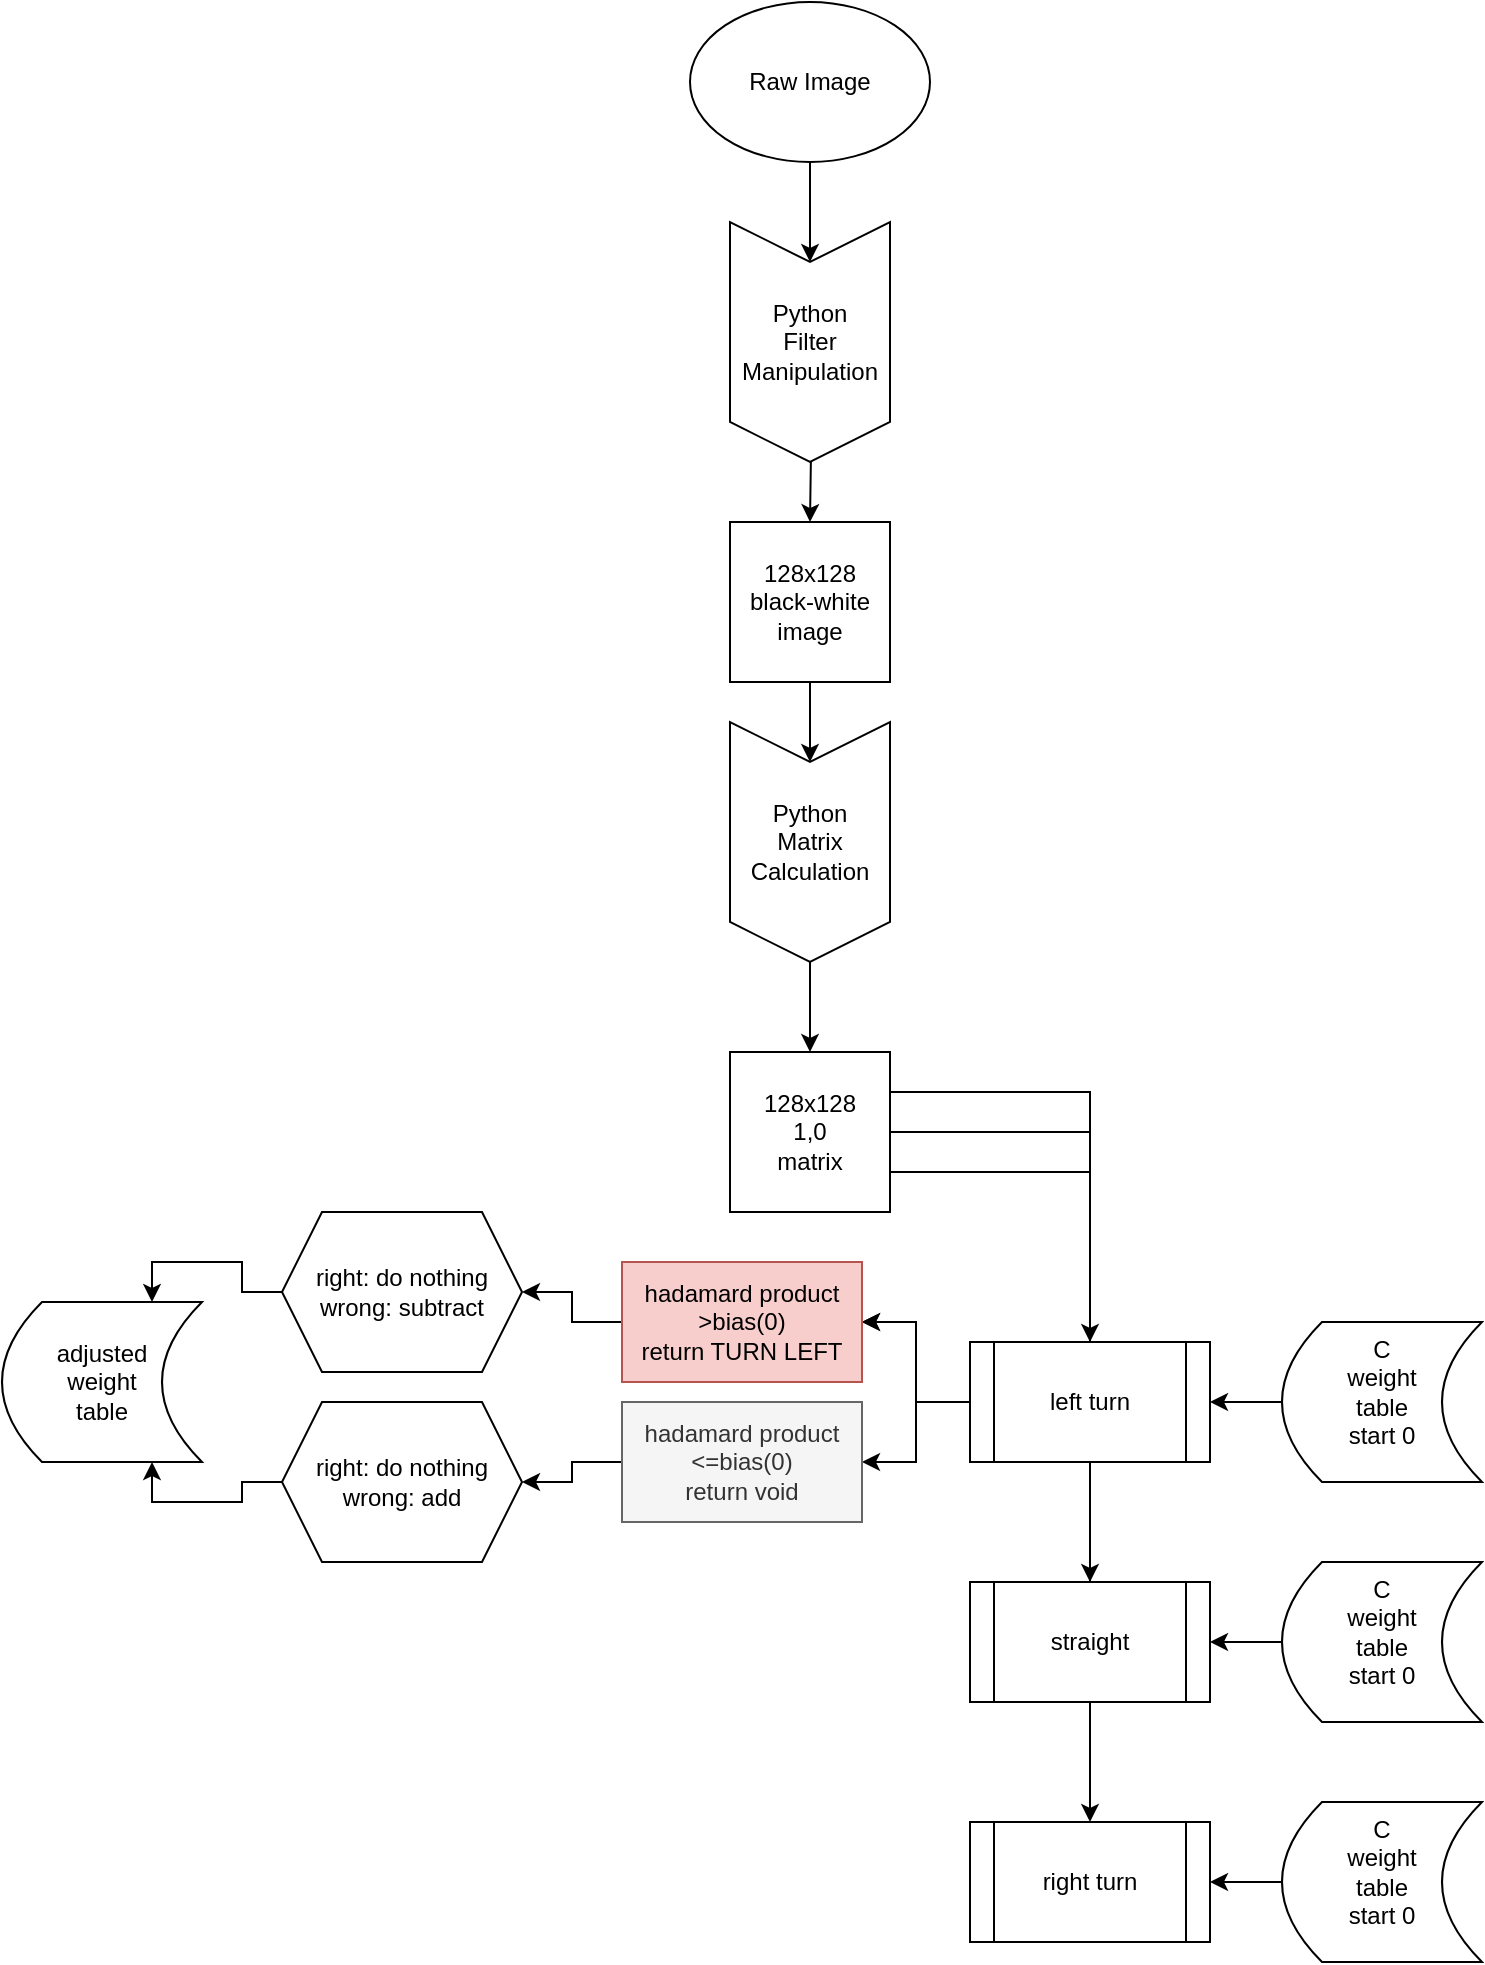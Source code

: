 <mxfile version="22.1.4" type="device">
  <diagram name="第 1 页" id="5Vdj0bUPoH5cyy4fTRvE">
    <mxGraphModel dx="640" dy="752" grid="1" gridSize="10" guides="1" tooltips="1" connect="1" arrows="1" fold="1" page="1" pageScale="1" pageWidth="827" pageHeight="1169" math="0" shadow="0">
      <root>
        <mxCell id="0" />
        <mxCell id="1" parent="0" />
        <mxCell id="T4yrliveisCcEKMSXoTQ-6" style="edgeStyle=orthogonalEdgeStyle;rounded=0;orthogonalLoop=1;jettySize=auto;html=1;" parent="1" source="T4yrliveisCcEKMSXoTQ-1" edge="1">
          <mxGeometry relative="1" as="geometry">
            <mxPoint x="414" y="150" as="targetPoint" />
          </mxGeometry>
        </mxCell>
        <mxCell id="T4yrliveisCcEKMSXoTQ-1" value="Raw Image" style="ellipse;whiteSpace=wrap;html=1;" parent="1" vertex="1">
          <mxGeometry x="354" y="20" width="120" height="80" as="geometry" />
        </mxCell>
        <mxCell id="T4yrliveisCcEKMSXoTQ-9" style="edgeStyle=orthogonalEdgeStyle;rounded=0;orthogonalLoop=1;jettySize=auto;html=1;entryX=0.5;entryY=0;entryDx=0;entryDy=0;" parent="1" target="T4yrliveisCcEKMSXoTQ-8" edge="1">
          <mxGeometry relative="1" as="geometry">
            <mxPoint x="414" y="210" as="sourcePoint" />
          </mxGeometry>
        </mxCell>
        <mxCell id="T4yrliveisCcEKMSXoTQ-12" style="edgeStyle=orthogonalEdgeStyle;rounded=0;orthogonalLoop=1;jettySize=auto;html=1;" parent="1" source="T4yrliveisCcEKMSXoTQ-8" target="T4yrliveisCcEKMSXoTQ-11" edge="1">
          <mxGeometry relative="1" as="geometry" />
        </mxCell>
        <mxCell id="T4yrliveisCcEKMSXoTQ-8" value="128x128&lt;br&gt;black-white&lt;br&gt;image" style="whiteSpace=wrap;html=1;aspect=fixed;" parent="1" vertex="1">
          <mxGeometry x="374" y="280" width="80" height="80" as="geometry" />
        </mxCell>
        <mxCell id="T4yrliveisCcEKMSXoTQ-10" value="Python&lt;br&gt;Filter&lt;br&gt;Manipulation" style="shape=step;perimeter=stepPerimeter;whiteSpace=wrap;html=1;fixedSize=1;rotation=90;textDirection=rtl;fontColor=default;labelBackgroundColor=none;labelBorderColor=none;verticalAlign=middle;horizontal=0;" parent="1" vertex="1">
          <mxGeometry x="354" y="150" width="120" height="80" as="geometry" />
        </mxCell>
        <mxCell id="T4yrliveisCcEKMSXoTQ-14" style="edgeStyle=orthogonalEdgeStyle;rounded=0;orthogonalLoop=1;jettySize=auto;html=1;entryX=0.5;entryY=0;entryDx=0;entryDy=0;" parent="1" source="T4yrliveisCcEKMSXoTQ-11" target="T4yrliveisCcEKMSXoTQ-13" edge="1">
          <mxGeometry relative="1" as="geometry" />
        </mxCell>
        <mxCell id="T4yrliveisCcEKMSXoTQ-11" value="Python&lt;br&gt;Matrix&lt;br&gt;Calculation&lt;br&gt;" style="shape=step;perimeter=stepPerimeter;whiteSpace=wrap;html=1;fixedSize=1;rotation=90;horizontal=0;" parent="1" vertex="1">
          <mxGeometry x="354" y="400" width="120" height="80" as="geometry" />
        </mxCell>
        <mxCell id="T4yrliveisCcEKMSXoTQ-47" style="edgeStyle=orthogonalEdgeStyle;rounded=0;orthogonalLoop=1;jettySize=auto;html=1;exitX=1;exitY=0.25;exitDx=0;exitDy=0;entryX=0.5;entryY=0;entryDx=0;entryDy=0;" parent="1" source="T4yrliveisCcEKMSXoTQ-13" target="T4yrliveisCcEKMSXoTQ-40" edge="1">
          <mxGeometry relative="1" as="geometry" />
        </mxCell>
        <mxCell id="T4yrliveisCcEKMSXoTQ-48" style="edgeStyle=orthogonalEdgeStyle;rounded=0;orthogonalLoop=1;jettySize=auto;html=1;exitX=1;exitY=0.5;exitDx=0;exitDy=0;entryX=0.5;entryY=0;entryDx=0;entryDy=0;" parent="1" source="T4yrliveisCcEKMSXoTQ-13" target="T4yrliveisCcEKMSXoTQ-41" edge="1">
          <mxGeometry relative="1" as="geometry" />
        </mxCell>
        <mxCell id="T4yrliveisCcEKMSXoTQ-49" style="edgeStyle=orthogonalEdgeStyle;rounded=0;orthogonalLoop=1;jettySize=auto;html=1;exitX=1;exitY=0.75;exitDx=0;exitDy=0;entryX=0.5;entryY=0;entryDx=0;entryDy=0;" parent="1" source="T4yrliveisCcEKMSXoTQ-13" target="T4yrliveisCcEKMSXoTQ-39" edge="1">
          <mxGeometry relative="1" as="geometry" />
        </mxCell>
        <mxCell id="T4yrliveisCcEKMSXoTQ-13" value="128x128&lt;br&gt;1,0&lt;br&gt;matrix" style="whiteSpace=wrap;html=1;aspect=fixed;" parent="1" vertex="1">
          <mxGeometry x="374" y="545" width="80" height="80" as="geometry" />
        </mxCell>
        <mxCell id="T4yrliveisCcEKMSXoTQ-44" value="" style="edgeStyle=orthogonalEdgeStyle;rounded=0;orthogonalLoop=1;jettySize=auto;html=1;" parent="1" source="T4yrliveisCcEKMSXoTQ-15" target="T4yrliveisCcEKMSXoTQ-40" edge="1">
          <mxGeometry relative="1" as="geometry" />
        </mxCell>
        <mxCell id="T4yrliveisCcEKMSXoTQ-15" value="C&lt;br&gt;weight&lt;br&gt;table&lt;br&gt;start 0" style="shape=dataStorage;whiteSpace=wrap;html=1;fixedSize=1;rotation=0;horizontal=1;verticalAlign=top;textDirection=rtl;labelPosition=center;verticalLabelPosition=middle;align=center;" parent="1" vertex="1">
          <mxGeometry x="650" y="680" width="100" height="80" as="geometry" />
        </mxCell>
        <mxCell id="T4yrliveisCcEKMSXoTQ-39" value="right turn" style="shape=process;whiteSpace=wrap;html=1;backgroundOutline=1;" parent="1" vertex="1">
          <mxGeometry x="494" y="930" width="120" height="60" as="geometry" />
        </mxCell>
        <mxCell id="AJz7L6_voVuGZgc5kyRE-15" value="" style="edgeStyle=orthogonalEdgeStyle;rounded=0;orthogonalLoop=1;jettySize=auto;html=1;" parent="1" source="T4yrliveisCcEKMSXoTQ-40" target="AJz7L6_voVuGZgc5kyRE-14" edge="1">
          <mxGeometry relative="1" as="geometry" />
        </mxCell>
        <mxCell id="AJz7L6_voVuGZgc5kyRE-16" value="" style="edgeStyle=orthogonalEdgeStyle;rounded=0;orthogonalLoop=1;jettySize=auto;html=1;" parent="1" source="T4yrliveisCcEKMSXoTQ-40" target="AJz7L6_voVuGZgc5kyRE-14" edge="1">
          <mxGeometry relative="1" as="geometry" />
        </mxCell>
        <mxCell id="AJz7L6_voVuGZgc5kyRE-18" style="edgeStyle=orthogonalEdgeStyle;rounded=0;orthogonalLoop=1;jettySize=auto;html=1;entryX=1;entryY=0.5;entryDx=0;entryDy=0;" parent="1" source="T4yrliveisCcEKMSXoTQ-40" target="AJz7L6_voVuGZgc5kyRE-17" edge="1">
          <mxGeometry relative="1" as="geometry" />
        </mxCell>
        <mxCell id="T4yrliveisCcEKMSXoTQ-40" value="left turn" style="shape=process;whiteSpace=wrap;html=1;backgroundOutline=1;" parent="1" vertex="1">
          <mxGeometry x="494" y="690" width="120" height="60" as="geometry" />
        </mxCell>
        <mxCell id="T4yrliveisCcEKMSXoTQ-41" value="straight" style="shape=process;whiteSpace=wrap;html=1;backgroundOutline=1;" parent="1" vertex="1">
          <mxGeometry x="494" y="810" width="120" height="60" as="geometry" />
        </mxCell>
        <mxCell id="T4yrliveisCcEKMSXoTQ-45" value="" style="edgeStyle=orthogonalEdgeStyle;rounded=0;orthogonalLoop=1;jettySize=auto;html=1;" parent="1" source="T4yrliveisCcEKMSXoTQ-42" target="T4yrliveisCcEKMSXoTQ-41" edge="1">
          <mxGeometry relative="1" as="geometry" />
        </mxCell>
        <mxCell id="T4yrliveisCcEKMSXoTQ-42" value="C&lt;br&gt;weight&lt;br&gt;table&lt;br&gt;start 0" style="shape=dataStorage;whiteSpace=wrap;html=1;fixedSize=1;rotation=0;horizontal=1;verticalAlign=top;textDirection=rtl;labelPosition=center;verticalLabelPosition=middle;align=center;" parent="1" vertex="1">
          <mxGeometry x="650" y="800" width="100" height="80" as="geometry" />
        </mxCell>
        <mxCell id="T4yrliveisCcEKMSXoTQ-46" value="" style="edgeStyle=orthogonalEdgeStyle;rounded=0;orthogonalLoop=1;jettySize=auto;html=1;" parent="1" source="T4yrliveisCcEKMSXoTQ-43" target="T4yrliveisCcEKMSXoTQ-39" edge="1">
          <mxGeometry relative="1" as="geometry" />
        </mxCell>
        <mxCell id="T4yrliveisCcEKMSXoTQ-43" value="C&lt;br&gt;weight&lt;br&gt;table&lt;br&gt;start 0" style="shape=dataStorage;whiteSpace=wrap;html=1;fixedSize=1;rotation=0;horizontal=1;verticalAlign=top;textDirection=rtl;labelPosition=center;verticalLabelPosition=middle;align=center;" parent="1" vertex="1">
          <mxGeometry x="650" y="920" width="100" height="80" as="geometry" />
        </mxCell>
        <mxCell id="AJz7L6_voVuGZgc5kyRE-23" value="" style="edgeStyle=orthogonalEdgeStyle;rounded=0;orthogonalLoop=1;jettySize=auto;html=1;" parent="1" source="AJz7L6_voVuGZgc5kyRE-14" target="AJz7L6_voVuGZgc5kyRE-20" edge="1">
          <mxGeometry relative="1" as="geometry" />
        </mxCell>
        <mxCell id="AJz7L6_voVuGZgc5kyRE-14" value="hadamard product&lt;br&gt;&amp;gt;bias(0)&lt;br&gt;return TURN LEFT" style="whiteSpace=wrap;html=1;fillColor=#f8cecc;strokeColor=#b85450;" parent="1" vertex="1">
          <mxGeometry x="320" y="650" width="120" height="60" as="geometry" />
        </mxCell>
        <mxCell id="AJz7L6_voVuGZgc5kyRE-25" value="" style="edgeStyle=orthogonalEdgeStyle;rounded=0;orthogonalLoop=1;jettySize=auto;html=1;" parent="1" source="AJz7L6_voVuGZgc5kyRE-17" target="AJz7L6_voVuGZgc5kyRE-24" edge="1">
          <mxGeometry relative="1" as="geometry" />
        </mxCell>
        <mxCell id="AJz7L6_voVuGZgc5kyRE-17" value="hadamard product&lt;br&gt;&amp;lt;=bias(0)&lt;br&gt;return void" style="whiteSpace=wrap;html=1;fillColor=#f5f5f5;fontColor=#333333;strokeColor=#666666;" parent="1" vertex="1">
          <mxGeometry x="320" y="720" width="120" height="60" as="geometry" />
        </mxCell>
        <mxCell id="AJz7L6_voVuGZgc5kyRE-28" style="edgeStyle=orthogonalEdgeStyle;rounded=0;orthogonalLoop=1;jettySize=auto;html=1;exitX=0;exitY=0.5;exitDx=0;exitDy=0;entryX=0.75;entryY=0;entryDx=0;entryDy=0;" parent="1" source="AJz7L6_voVuGZgc5kyRE-20" target="AJz7L6_voVuGZgc5kyRE-26" edge="1">
          <mxGeometry relative="1" as="geometry" />
        </mxCell>
        <mxCell id="AJz7L6_voVuGZgc5kyRE-20" value="right: do nothing&lt;br&gt;wrong: subtract" style="shape=hexagon;perimeter=hexagonPerimeter2;whiteSpace=wrap;html=1;fixedSize=1;" parent="1" vertex="1">
          <mxGeometry x="150" y="625" width="120" height="80" as="geometry" />
        </mxCell>
        <mxCell id="AJz7L6_voVuGZgc5kyRE-29" style="edgeStyle=orthogonalEdgeStyle;rounded=0;orthogonalLoop=1;jettySize=auto;html=1;exitX=0;exitY=0.5;exitDx=0;exitDy=0;entryX=0.75;entryY=1;entryDx=0;entryDy=0;" parent="1" source="AJz7L6_voVuGZgc5kyRE-24" target="AJz7L6_voVuGZgc5kyRE-26" edge="1">
          <mxGeometry relative="1" as="geometry" />
        </mxCell>
        <mxCell id="AJz7L6_voVuGZgc5kyRE-24" value="right: do nothing&lt;br&gt;wrong: add" style="shape=hexagon;perimeter=hexagonPerimeter2;whiteSpace=wrap;html=1;fixedSize=1;" parent="1" vertex="1">
          <mxGeometry x="150" y="720" width="120" height="80" as="geometry" />
        </mxCell>
        <mxCell id="AJz7L6_voVuGZgc5kyRE-26" value="adjusted&lt;br&gt;weight&lt;br&gt;table" style="shape=dataStorage;whiteSpace=wrap;html=1;fixedSize=1;" parent="1" vertex="1">
          <mxGeometry x="10" y="670" width="100" height="80" as="geometry" />
        </mxCell>
      </root>
    </mxGraphModel>
  </diagram>
</mxfile>
